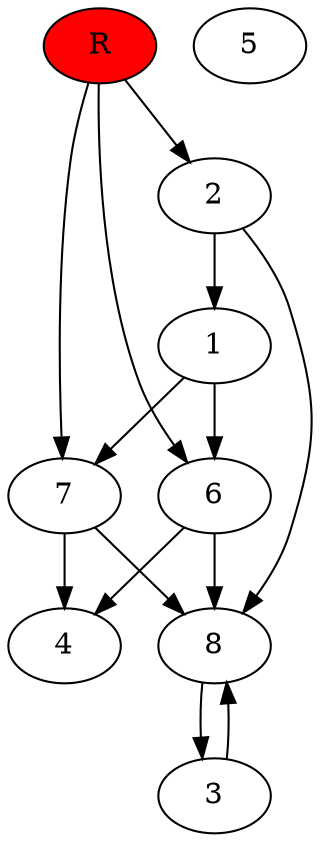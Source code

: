 digraph prb20747 {
	1
	2
	3
	4
	5
	6
	7
	8
	R [fillcolor="#ff0000" style=filled]
	1 -> 6
	1 -> 7
	2 -> 1
	2 -> 8
	3 -> 8
	6 -> 4
	6 -> 8
	7 -> 4
	7 -> 8
	8 -> 3
	R -> 2
	R -> 6
	R -> 7
}
